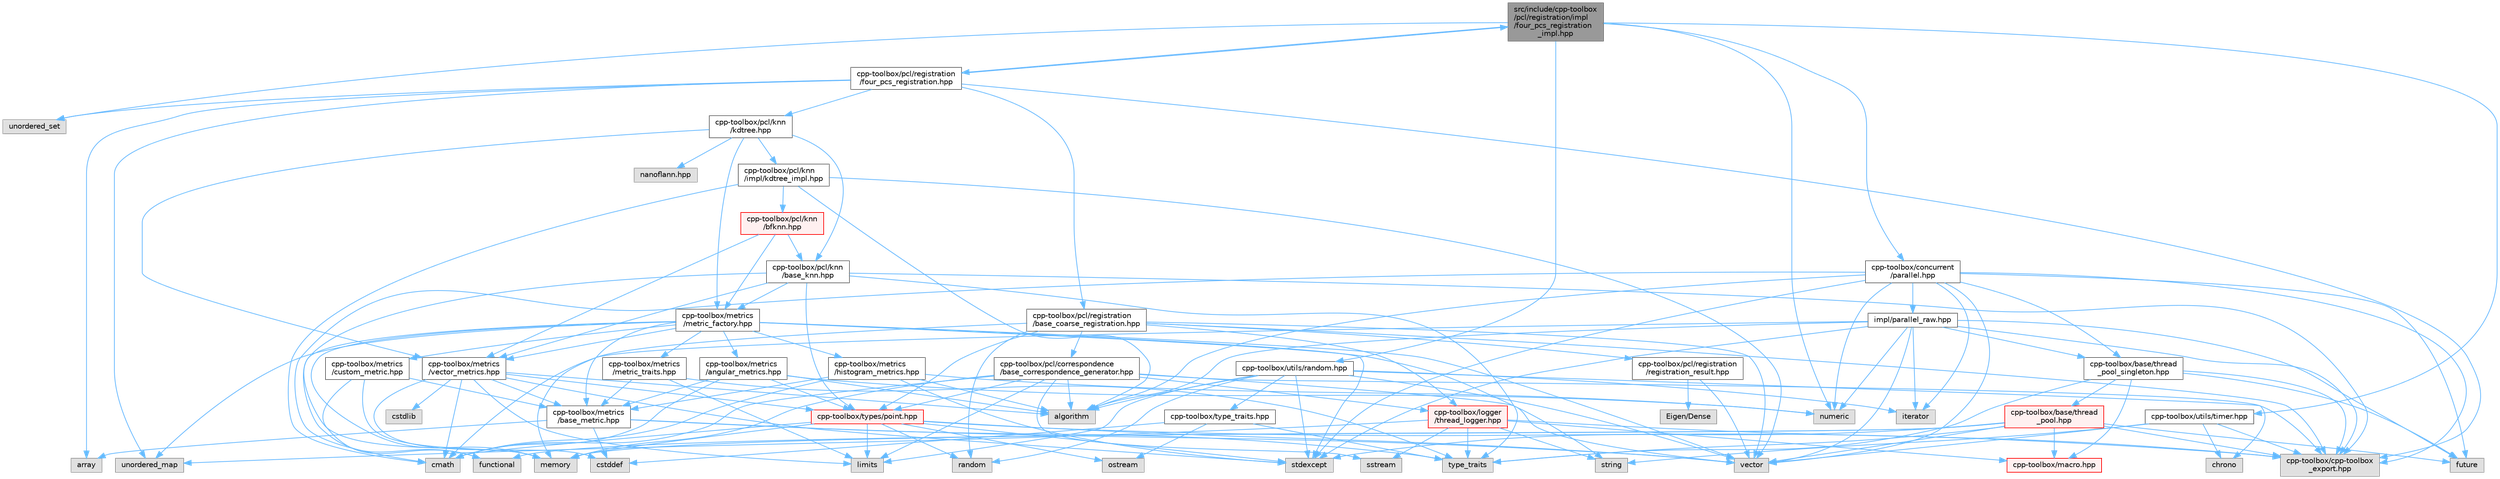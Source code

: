 digraph "src/include/cpp-toolbox/pcl/registration/impl/four_pcs_registration_impl.hpp"
{
 // LATEX_PDF_SIZE
  bgcolor="transparent";
  edge [fontname=Helvetica,fontsize=10,labelfontname=Helvetica,labelfontsize=10];
  node [fontname=Helvetica,fontsize=10,shape=box,height=0.2,width=0.4];
  Node1 [id="Node000001",label="src/include/cpp-toolbox\l/pcl/registration/impl\l/four_pcs_registration\l_impl.hpp",height=0.2,width=0.4,color="gray40", fillcolor="grey60", style="filled", fontcolor="black",tooltip=" "];
  Node1 -> Node2 [id="edge1_Node000001_Node000002",color="steelblue1",style="solid",tooltip=" "];
  Node2 [id="Node000002",label="cpp-toolbox/pcl/registration\l/four_pcs_registration.hpp",height=0.2,width=0.4,color="grey40", fillcolor="white", style="filled",URL="$four__pcs__registration_8hpp.html",tooltip=" "];
  Node2 -> Node3 [id="edge2_Node000002_Node000003",color="steelblue1",style="solid",tooltip=" "];
  Node3 [id="Node000003",label="array",height=0.2,width=0.4,color="grey60", fillcolor="#E0E0E0", style="filled",tooltip=" "];
  Node2 -> Node4 [id="edge3_Node000002_Node000004",color="steelblue1",style="solid",tooltip=" "];
  Node4 [id="Node000004",label="unordered_map",height=0.2,width=0.4,color="grey60", fillcolor="#E0E0E0", style="filled",tooltip=" "];
  Node2 -> Node5 [id="edge4_Node000002_Node000005",color="steelblue1",style="solid",tooltip=" "];
  Node5 [id="Node000005",label="unordered_set",height=0.2,width=0.4,color="grey60", fillcolor="#E0E0E0", style="filled",tooltip=" "];
  Node2 -> Node6 [id="edge5_Node000002_Node000006",color="steelblue1",style="solid",tooltip=" "];
  Node6 [id="Node000006",label="cpp-toolbox/cpp-toolbox\l_export.hpp",height=0.2,width=0.4,color="grey60", fillcolor="#E0E0E0", style="filled",tooltip=" "];
  Node2 -> Node7 [id="edge6_Node000002_Node000007",color="steelblue1",style="solid",tooltip=" "];
  Node7 [id="Node000007",label="cpp-toolbox/pcl/knn\l/kdtree.hpp",height=0.2,width=0.4,color="grey40", fillcolor="white", style="filled",URL="$kdtree_8hpp.html",tooltip=" "];
  Node7 -> Node8 [id="edge7_Node000007_Node000008",color="steelblue1",style="solid",tooltip=" "];
  Node8 [id="Node000008",label="cpp-toolbox/pcl/knn\l/base_knn.hpp",height=0.2,width=0.4,color="grey40", fillcolor="white", style="filled",URL="$base__knn_8hpp.html",tooltip=" "];
  Node8 -> Node9 [id="edge8_Node000008_Node000009",color="steelblue1",style="solid",tooltip=" "];
  Node9 [id="Node000009",label="memory",height=0.2,width=0.4,color="grey60", fillcolor="#E0E0E0", style="filled",tooltip=" "];
  Node8 -> Node10 [id="edge9_Node000008_Node000010",color="steelblue1",style="solid",tooltip=" "];
  Node10 [id="Node000010",label="type_traits",height=0.2,width=0.4,color="grey60", fillcolor="#E0E0E0", style="filled",tooltip=" "];
  Node8 -> Node6 [id="edge10_Node000008_Node000006",color="steelblue1",style="solid",tooltip=" "];
  Node8 -> Node11 [id="edge11_Node000008_Node000011",color="steelblue1",style="solid",tooltip=" "];
  Node11 [id="Node000011",label="cpp-toolbox/types/point.hpp",height=0.2,width=0.4,color="red", fillcolor="#FFF0F0", style="filled",URL="$point_8hpp.html",tooltip=" "];
  Node11 -> Node12 [id="edge12_Node000011_Node000012",color="steelblue1",style="solid",tooltip=" "];
  Node12 [id="Node000012",label="cmath",height=0.2,width=0.4,color="grey60", fillcolor="#E0E0E0", style="filled",tooltip=" "];
  Node11 -> Node14 [id="edge13_Node000011_Node000014",color="steelblue1",style="solid",tooltip=" "];
  Node14 [id="Node000014",label="limits",height=0.2,width=0.4,color="grey60", fillcolor="#E0E0E0", style="filled",tooltip=" "];
  Node11 -> Node9 [id="edge14_Node000011_Node000009",color="steelblue1",style="solid",tooltip=" "];
  Node11 -> Node15 [id="edge15_Node000011_Node000015",color="steelblue1",style="solid",tooltip=" "];
  Node15 [id="Node000015",label="ostream",height=0.2,width=0.4,color="grey60", fillcolor="#E0E0E0", style="filled",tooltip=" "];
  Node11 -> Node16 [id="edge16_Node000011_Node000016",color="steelblue1",style="solid",tooltip=" "];
  Node16 [id="Node000016",label="random",height=0.2,width=0.4,color="grey60", fillcolor="#E0E0E0", style="filled",tooltip=" "];
  Node11 -> Node17 [id="edge17_Node000011_Node000017",color="steelblue1",style="solid",tooltip=" "];
  Node17 [id="Node000017",label="stdexcept",height=0.2,width=0.4,color="grey60", fillcolor="#E0E0E0", style="filled",tooltip=" "];
  Node11 -> Node18 [id="edge18_Node000011_Node000018",color="steelblue1",style="solid",tooltip=" "];
  Node18 [id="Node000018",label="vector",height=0.2,width=0.4,color="grey60", fillcolor="#E0E0E0", style="filled",tooltip=" "];
  Node11 -> Node6 [id="edge19_Node000011_Node000006",color="steelblue1",style="solid",tooltip=" "];
  Node8 -> Node31 [id="edge20_Node000008_Node000031",color="steelblue1",style="solid",tooltip=" "];
  Node31 [id="Node000031",label="cpp-toolbox/metrics\l/vector_metrics.hpp",height=0.2,width=0.4,color="grey40", fillcolor="white", style="filled",URL="$vector__metrics_8hpp.html",tooltip=" "];
  Node31 -> Node32 [id="edge21_Node000031_Node000032",color="steelblue1",style="solid",tooltip=" "];
  Node32 [id="Node000032",label="algorithm",height=0.2,width=0.4,color="grey60", fillcolor="#E0E0E0", style="filled",tooltip=" "];
  Node31 -> Node12 [id="edge22_Node000031_Node000012",color="steelblue1",style="solid",tooltip=" "];
  Node31 -> Node33 [id="edge23_Node000031_Node000033",color="steelblue1",style="solid",tooltip=" "];
  Node33 [id="Node000033",label="cstddef",height=0.2,width=0.4,color="grey60", fillcolor="#E0E0E0", style="filled",tooltip=" "];
  Node31 -> Node34 [id="edge24_Node000031_Node000034",color="steelblue1",style="solid",tooltip=" "];
  Node34 [id="Node000034",label="cstdlib",height=0.2,width=0.4,color="grey60", fillcolor="#E0E0E0", style="filled",tooltip=" "];
  Node31 -> Node14 [id="edge25_Node000031_Node000014",color="steelblue1",style="solid",tooltip=" "];
  Node31 -> Node17 [id="edge26_Node000031_Node000017",color="steelblue1",style="solid",tooltip=" "];
  Node31 -> Node35 [id="edge27_Node000031_Node000035",color="steelblue1",style="solid",tooltip=" "];
  Node35 [id="Node000035",label="cpp-toolbox/metrics\l/base_metric.hpp",height=0.2,width=0.4,color="grey40", fillcolor="white", style="filled",URL="$base__metric_8hpp.html",tooltip=" "];
  Node35 -> Node33 [id="edge28_Node000035_Node000033",color="steelblue1",style="solid",tooltip=" "];
  Node35 -> Node18 [id="edge29_Node000035_Node000018",color="steelblue1",style="solid",tooltip=" "];
  Node35 -> Node3 [id="edge30_Node000035_Node000003",color="steelblue1",style="solid",tooltip=" "];
  Node35 -> Node10 [id="edge31_Node000035_Node000010",color="steelblue1",style="solid",tooltip=" "];
  Node31 -> Node11 [id="edge32_Node000031_Node000011",color="steelblue1",style="solid",tooltip=" "];
  Node8 -> Node36 [id="edge33_Node000008_Node000036",color="steelblue1",style="solid",tooltip=" "];
  Node36 [id="Node000036",label="cpp-toolbox/metrics\l/metric_factory.hpp",height=0.2,width=0.4,color="grey40", fillcolor="white", style="filled",URL="$metric__factory_8hpp.html",tooltip=" "];
  Node36 -> Node9 [id="edge34_Node000036_Node000009",color="steelblue1",style="solid",tooltip=" "];
  Node36 -> Node20 [id="edge35_Node000036_Node000020",color="steelblue1",style="solid",tooltip=" "];
  Node20 [id="Node000020",label="string",height=0.2,width=0.4,color="grey60", fillcolor="#E0E0E0", style="filled",tooltip=" "];
  Node36 -> Node4 [id="edge36_Node000036_Node000004",color="steelblue1",style="solid",tooltip=" "];
  Node36 -> Node23 [id="edge37_Node000036_Node000023",color="steelblue1",style="solid",tooltip=" "];
  Node23 [id="Node000023",label="functional",height=0.2,width=0.4,color="grey60", fillcolor="#E0E0E0", style="filled",tooltip=" "];
  Node36 -> Node17 [id="edge38_Node000036_Node000017",color="steelblue1",style="solid",tooltip=" "];
  Node36 -> Node18 [id="edge39_Node000036_Node000018",color="steelblue1",style="solid",tooltip=" "];
  Node36 -> Node35 [id="edge40_Node000036_Node000035",color="steelblue1",style="solid",tooltip=" "];
  Node36 -> Node37 [id="edge41_Node000036_Node000037",color="steelblue1",style="solid",tooltip=" "];
  Node37 [id="Node000037",label="cpp-toolbox/metrics\l/metric_traits.hpp",height=0.2,width=0.4,color="grey40", fillcolor="white", style="filled",URL="$metric__traits_8hpp.html",tooltip=" "];
  Node37 -> Node10 [id="edge42_Node000037_Node000010",color="steelblue1",style="solid",tooltip=" "];
  Node37 -> Node14 [id="edge43_Node000037_Node000014",color="steelblue1",style="solid",tooltip=" "];
  Node37 -> Node35 [id="edge44_Node000037_Node000035",color="steelblue1",style="solid",tooltip=" "];
  Node36 -> Node31 [id="edge45_Node000036_Node000031",color="steelblue1",style="solid",tooltip=" "];
  Node36 -> Node38 [id="edge46_Node000036_Node000038",color="steelblue1",style="solid",tooltip=" "];
  Node38 [id="Node000038",label="cpp-toolbox/metrics\l/histogram_metrics.hpp",height=0.2,width=0.4,color="grey40", fillcolor="white", style="filled",URL="$histogram__metrics_8hpp.html",tooltip=" "];
  Node38 -> Node32 [id="edge47_Node000038_Node000032",color="steelblue1",style="solid",tooltip=" "];
  Node38 -> Node12 [id="edge48_Node000038_Node000012",color="steelblue1",style="solid",tooltip=" "];
  Node38 -> Node39 [id="edge49_Node000038_Node000039",color="steelblue1",style="solid",tooltip=" "];
  Node39 [id="Node000039",label="numeric",height=0.2,width=0.4,color="grey60", fillcolor="#E0E0E0", style="filled",tooltip=" "];
  Node38 -> Node17 [id="edge50_Node000038_Node000017",color="steelblue1",style="solid",tooltip=" "];
  Node38 -> Node35 [id="edge51_Node000038_Node000035",color="steelblue1",style="solid",tooltip=" "];
  Node36 -> Node40 [id="edge52_Node000036_Node000040",color="steelblue1",style="solid",tooltip=" "];
  Node40 [id="Node000040",label="cpp-toolbox/metrics\l/angular_metrics.hpp",height=0.2,width=0.4,color="grey40", fillcolor="white", style="filled",URL="$angular__metrics_8hpp.html",tooltip=" "];
  Node40 -> Node32 [id="edge53_Node000040_Node000032",color="steelblue1",style="solid",tooltip=" "];
  Node40 -> Node12 [id="edge54_Node000040_Node000012",color="steelblue1",style="solid",tooltip=" "];
  Node40 -> Node39 [id="edge55_Node000040_Node000039",color="steelblue1",style="solid",tooltip=" "];
  Node40 -> Node35 [id="edge56_Node000040_Node000035",color="steelblue1",style="solid",tooltip=" "];
  Node40 -> Node11 [id="edge57_Node000040_Node000011",color="steelblue1",style="solid",tooltip=" "];
  Node36 -> Node41 [id="edge58_Node000036_Node000041",color="steelblue1",style="solid",tooltip=" "];
  Node41 [id="Node000041",label="cpp-toolbox/metrics\l/custom_metric.hpp",height=0.2,width=0.4,color="grey40", fillcolor="white", style="filled",URL="$custom__metric_8hpp.html",tooltip=" "];
  Node41 -> Node23 [id="edge59_Node000041_Node000023",color="steelblue1",style="solid",tooltip=" "];
  Node41 -> Node9 [id="edge60_Node000041_Node000009",color="steelblue1",style="solid",tooltip=" "];
  Node41 -> Node35 [id="edge61_Node000041_Node000035",color="steelblue1",style="solid",tooltip=" "];
  Node7 -> Node36 [id="edge62_Node000007_Node000036",color="steelblue1",style="solid",tooltip=" "];
  Node7 -> Node31 [id="edge63_Node000007_Node000031",color="steelblue1",style="solid",tooltip=" "];
  Node7 -> Node42 [id="edge64_Node000007_Node000042",color="steelblue1",style="solid",tooltip=" "];
  Node42 [id="Node000042",label="nanoflann.hpp",height=0.2,width=0.4,color="grey60", fillcolor="#E0E0E0", style="filled",tooltip=" "];
  Node7 -> Node43 [id="edge65_Node000007_Node000043",color="steelblue1",style="solid",tooltip=" "];
  Node43 [id="Node000043",label="cpp-toolbox/pcl/knn\l/impl/kdtree_impl.hpp",height=0.2,width=0.4,color="grey40", fillcolor="white", style="filled",URL="$kdtree__impl_8hpp.html",tooltip=" "];
  Node43 -> Node32 [id="edge66_Node000043_Node000032",color="steelblue1",style="solid",tooltip=" "];
  Node43 -> Node12 [id="edge67_Node000043_Node000012",color="steelblue1",style="solid",tooltip=" "];
  Node43 -> Node18 [id="edge68_Node000043_Node000018",color="steelblue1",style="solid",tooltip=" "];
  Node43 -> Node44 [id="edge69_Node000043_Node000044",color="steelblue1",style="solid",tooltip=" "];
  Node44 [id="Node000044",label="cpp-toolbox/pcl/knn\l/bfknn.hpp",height=0.2,width=0.4,color="red", fillcolor="#FFF0F0", style="filled",URL="$bfknn_8hpp.html",tooltip=" "];
  Node44 -> Node8 [id="edge70_Node000044_Node000008",color="steelblue1",style="solid",tooltip=" "];
  Node44 -> Node36 [id="edge71_Node000044_Node000036",color="steelblue1",style="solid",tooltip=" "];
  Node44 -> Node31 [id="edge72_Node000044_Node000031",color="steelblue1",style="solid",tooltip=" "];
  Node2 -> Node47 [id="edge73_Node000002_Node000047",color="steelblue1",style="solid",tooltip=" "];
  Node47 [id="Node000047",label="cpp-toolbox/pcl/registration\l/base_coarse_registration.hpp",height=0.2,width=0.4,color="grey40", fillcolor="white", style="filled",URL="$base__coarse__registration_8hpp.html",tooltip=" "];
  Node47 -> Node9 [id="edge74_Node000047_Node000009",color="steelblue1",style="solid",tooltip=" "];
  Node47 -> Node18 [id="edge75_Node000047_Node000018",color="steelblue1",style="solid",tooltip=" "];
  Node47 -> Node16 [id="edge76_Node000047_Node000016",color="steelblue1",style="solid",tooltip=" "];
  Node47 -> Node6 [id="edge77_Node000047_Node000006",color="steelblue1",style="solid",tooltip=" "];
  Node47 -> Node48 [id="edge78_Node000047_Node000048",color="steelblue1",style="solid",tooltip=" "];
  Node48 [id="Node000048",label="cpp-toolbox/pcl/correspondence\l/base_correspondence_generator.hpp",height=0.2,width=0.4,color="grey40", fillcolor="white", style="filled",URL="$base__correspondence__generator_8hpp.html",tooltip=" "];
  Node48 -> Node9 [id="edge79_Node000048_Node000009",color="steelblue1",style="solid",tooltip=" "];
  Node48 -> Node18 [id="edge80_Node000048_Node000018",color="steelblue1",style="solid",tooltip=" "];
  Node48 -> Node49 [id="edge81_Node000048_Node000049",color="steelblue1",style="solid",tooltip=" "];
  Node49 [id="Node000049",label="sstream",height=0.2,width=0.4,color="grey60", fillcolor="#E0E0E0", style="filled",tooltip=" "];
  Node48 -> Node32 [id="edge82_Node000048_Node000032",color="steelblue1",style="solid",tooltip=" "];
  Node48 -> Node14 [id="edge83_Node000048_Node000014",color="steelblue1",style="solid",tooltip=" "];
  Node48 -> Node12 [id="edge84_Node000048_Node000012",color="steelblue1",style="solid",tooltip=" "];
  Node48 -> Node11 [id="edge85_Node000048_Node000011",color="steelblue1",style="solid",tooltip=" "];
  Node48 -> Node6 [id="edge86_Node000048_Node000006",color="steelblue1",style="solid",tooltip=" "];
  Node48 -> Node50 [id="edge87_Node000048_Node000050",color="steelblue1",style="solid",tooltip=" "];
  Node50 [id="Node000050",label="cpp-toolbox/logger\l/thread_logger.hpp",height=0.2,width=0.4,color="red", fillcolor="#FFF0F0", style="filled",URL="$thread__logger_8hpp.html",tooltip=" "];
  Node50 -> Node49 [id="edge88_Node000050_Node000049",color="steelblue1",style="solid",tooltip=" "];
  Node50 -> Node20 [id="edge89_Node000050_Node000020",color="steelblue1",style="solid",tooltip=" "];
  Node50 -> Node10 [id="edge90_Node000050_Node000010",color="steelblue1",style="solid",tooltip=" "];
  Node50 -> Node4 [id="edge91_Node000050_Node000004",color="steelblue1",style="solid",tooltip=" "];
  Node50 -> Node6 [id="edge92_Node000050_Node000006",color="steelblue1",style="solid",tooltip=" "];
  Node50 -> Node24 [id="edge93_Node000050_Node000024",color="steelblue1",style="solid",tooltip=" "];
  Node24 [id="Node000024",label="cpp-toolbox/macro.hpp",height=0.2,width=0.4,color="red", fillcolor="#FFF0F0", style="filled",URL="$macro_8hpp.html",tooltip="通用的编译器、平台、架构检测和实用宏定义 / Common macros for compiler, platform, architecture detection and utility macro..."];
  Node47 -> Node63 [id="edge94_Node000047_Node000063",color="steelblue1",style="solid",tooltip=" "];
  Node63 [id="Node000063",label="cpp-toolbox/pcl/registration\l/registration_result.hpp",height=0.2,width=0.4,color="grey40", fillcolor="white", style="filled",URL="$registration__result_8hpp.html",tooltip=" "];
  Node63 -> Node18 [id="edge95_Node000063_Node000018",color="steelblue1",style="solid",tooltip=" "];
  Node63 -> Node64 [id="edge96_Node000063_Node000064",color="steelblue1",style="solid",tooltip=" "];
  Node64 [id="Node000064",label="Eigen/Dense",height=0.2,width=0.4,color="grey60", fillcolor="#E0E0E0", style="filled",tooltip=" "];
  Node47 -> Node11 [id="edge97_Node000047_Node000011",color="steelblue1",style="solid",tooltip=" "];
  Node47 -> Node50 [id="edge98_Node000047_Node000050",color="steelblue1",style="solid",tooltip=" "];
  Node2 -> Node1 [id="edge99_Node000002_Node000001",color="steelblue1",style="solid",tooltip=" "];
  Node1 -> Node65 [id="edge100_Node000001_Node000065",color="steelblue1",style="solid",tooltip=" "];
  Node65 [id="Node000065",label="cpp-toolbox/concurrent\l/parallel.hpp",height=0.2,width=0.4,color="grey40", fillcolor="white", style="filled",URL="$parallel_8hpp.html",tooltip=" "];
  Node65 -> Node32 [id="edge101_Node000065_Node000032",color="steelblue1",style="solid",tooltip=" "];
  Node65 -> Node12 [id="edge102_Node000065_Node000012",color="steelblue1",style="solid",tooltip=" "];
  Node65 -> Node66 [id="edge103_Node000065_Node000066",color="steelblue1",style="solid",tooltip=" "];
  Node66 [id="Node000066",label="future",height=0.2,width=0.4,color="grey60", fillcolor="#E0E0E0", style="filled",tooltip=" "];
  Node65 -> Node30 [id="edge104_Node000065_Node000030",color="steelblue1",style="solid",tooltip=" "];
  Node30 [id="Node000030",label="iterator",height=0.2,width=0.4,color="grey60", fillcolor="#E0E0E0", style="filled",tooltip=" "];
  Node65 -> Node39 [id="edge105_Node000065_Node000039",color="steelblue1",style="solid",tooltip=" "];
  Node65 -> Node17 [id="edge106_Node000065_Node000017",color="steelblue1",style="solid",tooltip=" "];
  Node65 -> Node18 [id="edge107_Node000065_Node000018",color="steelblue1",style="solid",tooltip=" "];
  Node65 -> Node6 [id="edge108_Node000065_Node000006",color="steelblue1",style="solid",tooltip=" "];
  Node65 -> Node67 [id="edge109_Node000065_Node000067",color="steelblue1",style="solid",tooltip=" "];
  Node67 [id="Node000067",label="cpp-toolbox/base/thread\l_pool_singleton.hpp",height=0.2,width=0.4,color="grey40", fillcolor="white", style="filled",URL="$thread__pool__singleton_8hpp.html",tooltip=" "];
  Node67 -> Node66 [id="edge110_Node000067_Node000066",color="steelblue1",style="solid",tooltip=" "];
  Node67 -> Node10 [id="edge111_Node000067_Node000010",color="steelblue1",style="solid",tooltip=" "];
  Node67 -> Node6 [id="edge112_Node000067_Node000006",color="steelblue1",style="solid",tooltip=" "];
  Node67 -> Node24 [id="edge113_Node000067_Node000024",color="steelblue1",style="solid",tooltip=" "];
  Node67 -> Node68 [id="edge114_Node000067_Node000068",color="steelblue1",style="solid",tooltip=" "];
  Node68 [id="Node000068",label="cpp-toolbox/base/thread\l_pool.hpp",height=0.2,width=0.4,color="red", fillcolor="#FFF0F0", style="filled",URL="$thread__pool_8hpp.html",tooltip=" "];
  Node68 -> Node23 [id="edge115_Node000068_Node000023",color="steelblue1",style="solid",tooltip=" "];
  Node68 -> Node66 [id="edge116_Node000068_Node000066",color="steelblue1",style="solid",tooltip=" "];
  Node68 -> Node9 [id="edge117_Node000068_Node000009",color="steelblue1",style="solid",tooltip=" "];
  Node68 -> Node17 [id="edge118_Node000068_Node000017",color="steelblue1",style="solid",tooltip=" "];
  Node68 -> Node10 [id="edge119_Node000068_Node000010",color="steelblue1",style="solid",tooltip=" "];
  Node68 -> Node18 [id="edge120_Node000068_Node000018",color="steelblue1",style="solid",tooltip=" "];
  Node68 -> Node6 [id="edge121_Node000068_Node000006",color="steelblue1",style="solid",tooltip=" "];
  Node68 -> Node24 [id="edge122_Node000068_Node000024",color="steelblue1",style="solid",tooltip=" "];
  Node65 -> Node71 [id="edge123_Node000065_Node000071",color="steelblue1",style="solid",tooltip=" "];
  Node71 [id="Node000071",label="impl/parallel_raw.hpp",height=0.2,width=0.4,color="grey40", fillcolor="white", style="filled",URL="$parallel__raw_8hpp.html",tooltip=" "];
  Node71 -> Node32 [id="edge124_Node000071_Node000032",color="steelblue1",style="solid",tooltip=" "];
  Node71 -> Node12 [id="edge125_Node000071_Node000012",color="steelblue1",style="solid",tooltip=" "];
  Node71 -> Node66 [id="edge126_Node000071_Node000066",color="steelblue1",style="solid",tooltip=" "];
  Node71 -> Node30 [id="edge127_Node000071_Node000030",color="steelblue1",style="solid",tooltip=" "];
  Node71 -> Node39 [id="edge128_Node000071_Node000039",color="steelblue1",style="solid",tooltip=" "];
  Node71 -> Node17 [id="edge129_Node000071_Node000017",color="steelblue1",style="solid",tooltip=" "];
  Node71 -> Node18 [id="edge130_Node000071_Node000018",color="steelblue1",style="solid",tooltip=" "];
  Node71 -> Node67 [id="edge131_Node000071_Node000067",color="steelblue1",style="solid",tooltip=" "];
  Node71 -> Node6 [id="edge132_Node000071_Node000006",color="steelblue1",style="solid",tooltip=" "];
  Node1 -> Node72 [id="edge133_Node000001_Node000072",color="steelblue1",style="solid",tooltip=" "];
  Node72 [id="Node000072",label="cpp-toolbox/utils/timer.hpp",height=0.2,width=0.4,color="grey40", fillcolor="white", style="filled",URL="$timer_8hpp.html",tooltip=" "];
  Node72 -> Node59 [id="edge134_Node000072_Node000059",color="steelblue1",style="solid",tooltip=" "];
  Node59 [id="Node000059",label="chrono",height=0.2,width=0.4,color="grey60", fillcolor="#E0E0E0", style="filled",tooltip=" "];
  Node72 -> Node20 [id="edge135_Node000072_Node000020",color="steelblue1",style="solid",tooltip=" "];
  Node72 -> Node18 [id="edge136_Node000072_Node000018",color="steelblue1",style="solid",tooltip=" "];
  Node72 -> Node6 [id="edge137_Node000072_Node000006",color="steelblue1",style="solid",tooltip=" "];
  Node1 -> Node73 [id="edge138_Node000001_Node000073",color="steelblue1",style="solid",tooltip=" "];
  Node73 [id="Node000073",label="cpp-toolbox/utils/random.hpp",height=0.2,width=0.4,color="grey40", fillcolor="white", style="filled",URL="$random_8hpp.html",tooltip=" "];
  Node73 -> Node32 [id="edge139_Node000073_Node000032",color="steelblue1",style="solid",tooltip=" "];
  Node73 -> Node59 [id="edge140_Node000073_Node000059",color="steelblue1",style="solid",tooltip=" "];
  Node73 -> Node30 [id="edge141_Node000073_Node000030",color="steelblue1",style="solid",tooltip=" "];
  Node73 -> Node14 [id="edge142_Node000073_Node000014",color="steelblue1",style="solid",tooltip=" "];
  Node73 -> Node16 [id="edge143_Node000073_Node000016",color="steelblue1",style="solid",tooltip=" "];
  Node73 -> Node17 [id="edge144_Node000073_Node000017",color="steelblue1",style="solid",tooltip=" "];
  Node73 -> Node18 [id="edge145_Node000073_Node000018",color="steelblue1",style="solid",tooltip=" "];
  Node73 -> Node74 [id="edge146_Node000073_Node000074",color="steelblue1",style="solid",tooltip=" "];
  Node74 [id="Node000074",label="cpp-toolbox/type_traits.hpp",height=0.2,width=0.4,color="grey40", fillcolor="white", style="filled",URL="$type__traits_8hpp.html",tooltip="类型特征工具集合/Type traits utilities collection"];
  Node74 -> Node33 [id="edge147_Node000074_Node000033",color="steelblue1",style="solid",tooltip=" "];
  Node74 -> Node15 [id="edge148_Node000074_Node000015",color="steelblue1",style="solid",tooltip=" "];
  Node74 -> Node10 [id="edge149_Node000074_Node000010",color="steelblue1",style="solid",tooltip=" "];
  Node1 -> Node39 [id="edge150_Node000001_Node000039",color="steelblue1",style="solid",tooltip=" "];
  Node1 -> Node5 [id="edge151_Node000001_Node000005",color="steelblue1",style="solid",tooltip=" "];
}
